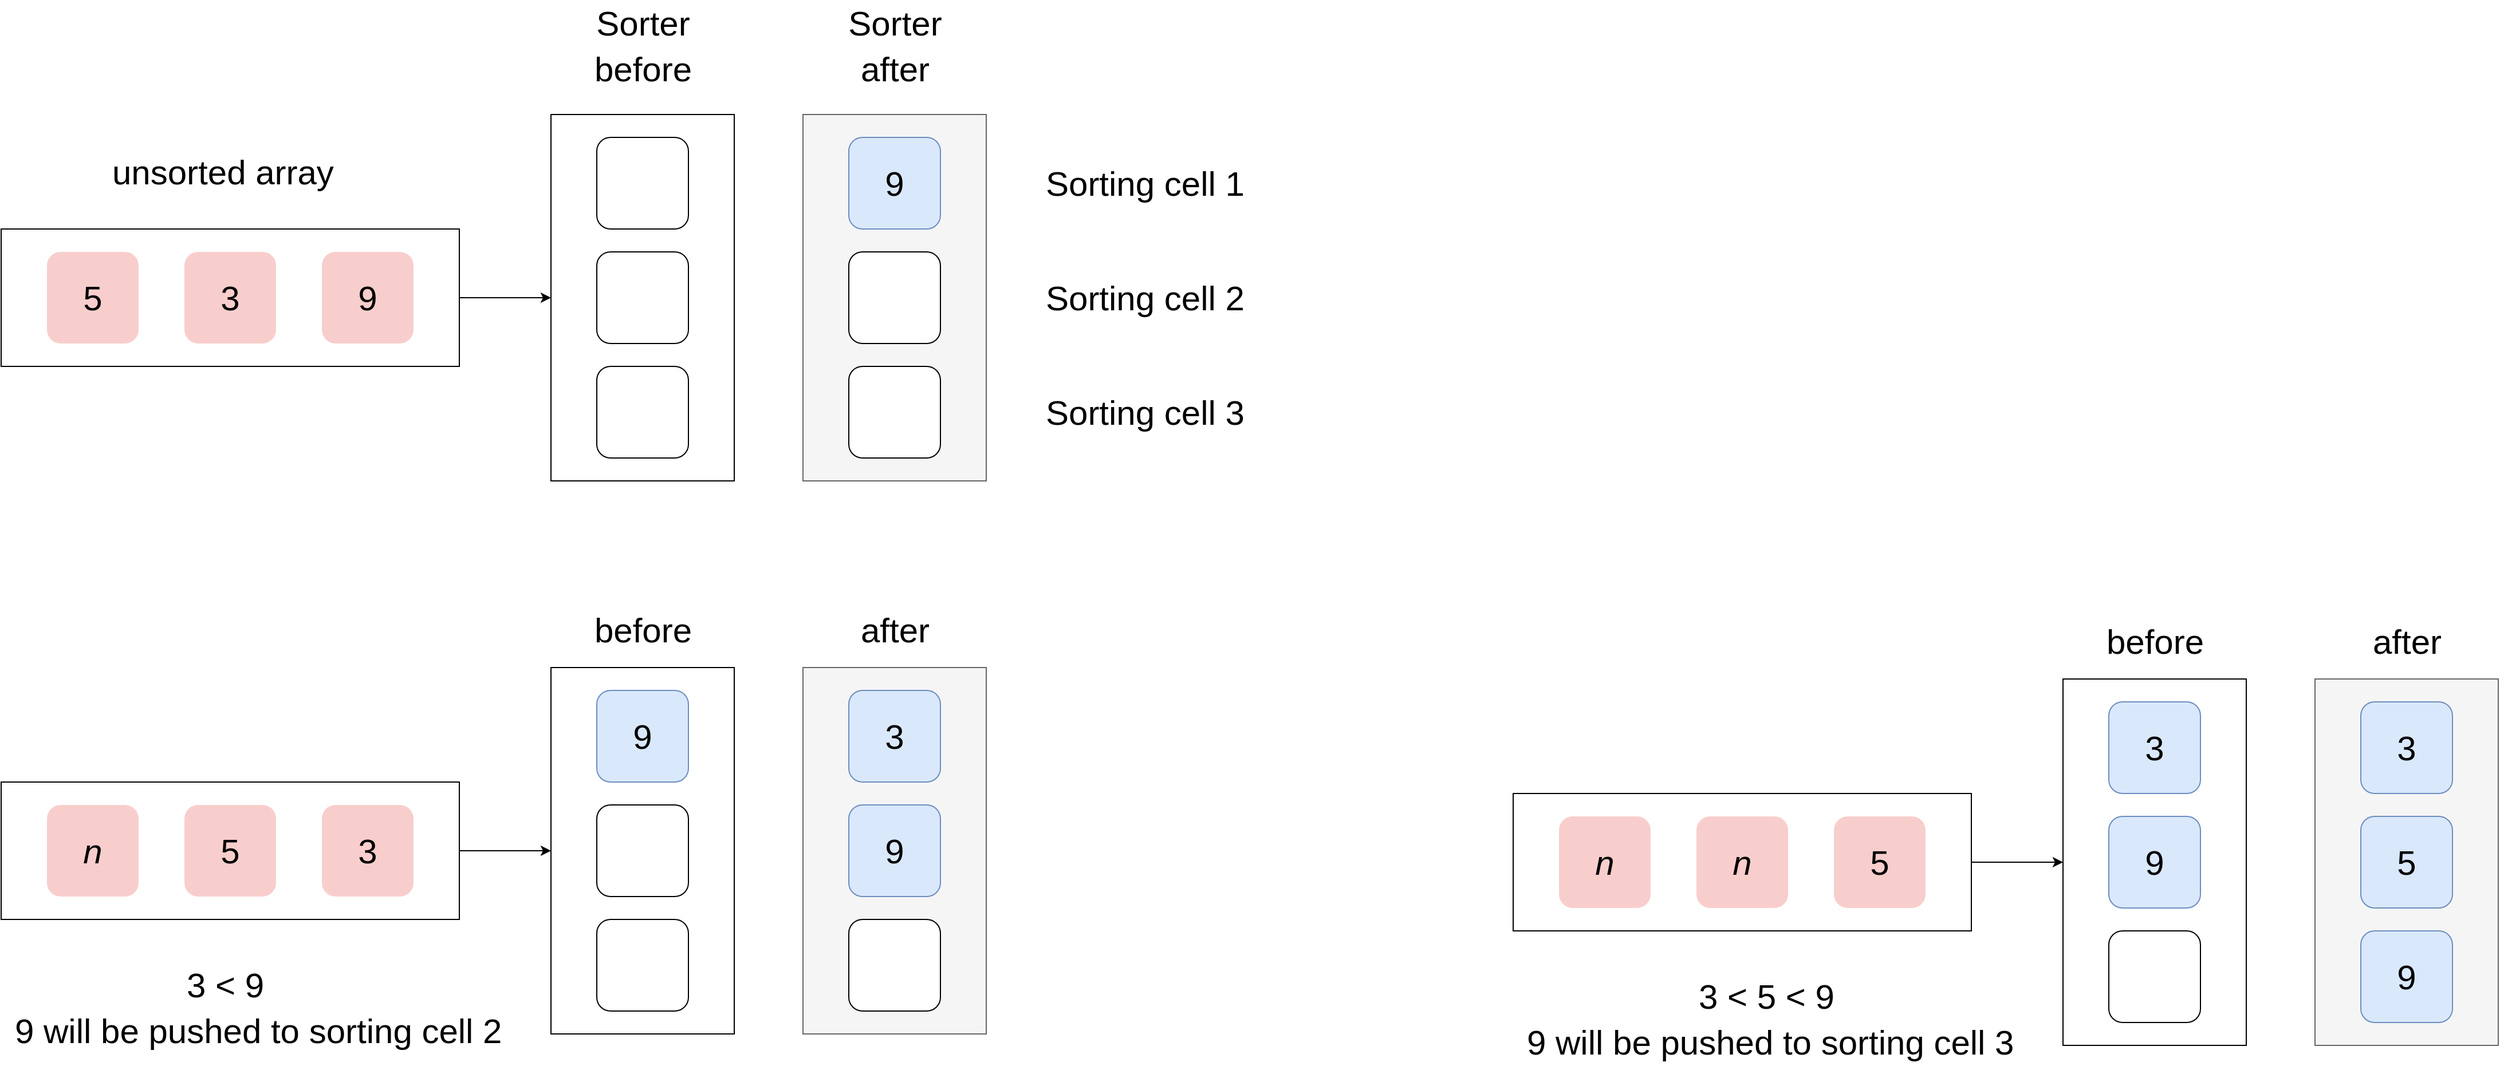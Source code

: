 <mxfile version="13.0.5" type="device"><diagram id="rkjeMD0jAdim5SePTscu" name="Page-1"><mxGraphModel dx="2063" dy="1313" grid="0" gridSize="10" guides="1" tooltips="1" connect="1" arrows="1" fold="1" page="0" pageScale="1" pageWidth="827" pageHeight="1169" math="0" shadow="0"><root><mxCell id="0"/><mxCell id="1" parent="0"/><mxCell id="RyxXHW_LyyRwSXNF8923-9" style="edgeStyle=orthogonalEdgeStyle;rounded=0;orthogonalLoop=1;jettySize=auto;html=1;exitX=1;exitY=0.5;exitDx=0;exitDy=0;entryX=0;entryY=0.5;entryDx=0;entryDy=0;fontSize=30;" edge="1" parent="1" source="RyxXHW_LyyRwSXNF8923-4" target="RyxXHW_LyyRwSXNF8923-5"><mxGeometry relative="1" as="geometry"/></mxCell><mxCell id="RyxXHW_LyyRwSXNF8923-4" value="" style="rounded=0;whiteSpace=wrap;html=1;fontSize=30;" vertex="1" parent="1"><mxGeometry y="-20" width="400" height="120" as="geometry"/></mxCell><mxCell id="RyxXHW_LyyRwSXNF8923-1" value="5" style="rounded=1;whiteSpace=wrap;html=1;fontSize=30;fillColor=#f8cecc;strokeColor=none;" vertex="1" parent="1"><mxGeometry x="40" width="80" height="80" as="geometry"/></mxCell><mxCell id="RyxXHW_LyyRwSXNF8923-2" value="3" style="rounded=1;whiteSpace=wrap;html=1;fontSize=30;fillColor=#f8cecc;strokeColor=none;" vertex="1" parent="1"><mxGeometry x="160" width="80" height="80" as="geometry"/></mxCell><mxCell id="RyxXHW_LyyRwSXNF8923-3" value="9" style="rounded=1;whiteSpace=wrap;html=1;fontSize=30;fillColor=#f8cecc;strokeColor=none;" vertex="1" parent="1"><mxGeometry x="280" width="80" height="80" as="geometry"/></mxCell><mxCell id="RyxXHW_LyyRwSXNF8923-5" value="" style="rounded=0;whiteSpace=wrap;html=1;fontSize=30;" vertex="1" parent="1"><mxGeometry x="480" y="-120" width="160" height="320" as="geometry"/></mxCell><mxCell id="RyxXHW_LyyRwSXNF8923-6" value="" style="rounded=1;whiteSpace=wrap;html=1;fontSize=30;" vertex="1" parent="1"><mxGeometry x="520" y="-100" width="80" height="80" as="geometry"/></mxCell><mxCell id="RyxXHW_LyyRwSXNF8923-7" value="" style="rounded=1;whiteSpace=wrap;html=1;fontSize=30;" vertex="1" parent="1"><mxGeometry x="520" width="80" height="80" as="geometry"/></mxCell><mxCell id="RyxXHW_LyyRwSXNF8923-8" value="" style="rounded=1;whiteSpace=wrap;html=1;fontSize=30;" vertex="1" parent="1"><mxGeometry x="520" y="100" width="80" height="80" as="geometry"/></mxCell><mxCell id="RyxXHW_LyyRwSXNF8923-10" value="Sorter" style="text;html=1;align=center;verticalAlign=middle;resizable=0;points=[];autosize=1;fontSize=30;" vertex="1" parent="1"><mxGeometry x="510" y="-220" width="100" height="40" as="geometry"/></mxCell><mxCell id="RyxXHW_LyyRwSXNF8923-11" value="Sorting cell 1" style="text;html=1;align=left;verticalAlign=middle;resizable=0;points=[];autosize=1;fontSize=30;" vertex="1" parent="1"><mxGeometry x="910" y="-80" width="190" height="40" as="geometry"/></mxCell><mxCell id="RyxXHW_LyyRwSXNF8923-12" value="Sorting cell 2" style="text;html=1;align=left;verticalAlign=middle;resizable=0;points=[];autosize=1;fontSize=30;" vertex="1" parent="1"><mxGeometry x="910" y="20" width="190" height="40" as="geometry"/></mxCell><mxCell id="RyxXHW_LyyRwSXNF8923-13" value="Sorting cell 3" style="text;html=1;align=left;verticalAlign=middle;resizable=0;points=[];autosize=1;fontSize=30;" vertex="1" parent="1"><mxGeometry x="910" y="120" width="190" height="40" as="geometry"/></mxCell><mxCell id="RyxXHW_LyyRwSXNF8923-14" value="unsorted array" style="text;html=1;align=left;verticalAlign=middle;resizable=0;points=[];autosize=1;fontSize=30;" vertex="1" parent="1"><mxGeometry x="95" y="-90" width="210" height="40" as="geometry"/></mxCell><mxCell id="RyxXHW_LyyRwSXNF8923-15" style="edgeStyle=orthogonalEdgeStyle;rounded=0;orthogonalLoop=1;jettySize=auto;html=1;exitX=1;exitY=0.5;exitDx=0;exitDy=0;entryX=0;entryY=0.5;entryDx=0;entryDy=0;fontSize=30;" edge="1" parent="1" source="RyxXHW_LyyRwSXNF8923-16" target="RyxXHW_LyyRwSXNF8923-20"><mxGeometry relative="1" as="geometry"/></mxCell><mxCell id="RyxXHW_LyyRwSXNF8923-16" value="" style="rounded=0;whiteSpace=wrap;html=1;fontSize=30;" vertex="1" parent="1"><mxGeometry y="463" width="400" height="120" as="geometry"/></mxCell><mxCell id="RyxXHW_LyyRwSXNF8923-17" value="&lt;i&gt;n&lt;/i&gt;" style="rounded=1;whiteSpace=wrap;html=1;fontSize=30;fillColor=#f8cecc;strokeColor=none;" vertex="1" parent="1"><mxGeometry x="40" y="483" width="80" height="80" as="geometry"/></mxCell><mxCell id="RyxXHW_LyyRwSXNF8923-18" value="5" style="rounded=1;whiteSpace=wrap;html=1;fontSize=30;fillColor=#f8cecc;strokeColor=none;" vertex="1" parent="1"><mxGeometry x="160" y="483" width="80" height="80" as="geometry"/></mxCell><mxCell id="RyxXHW_LyyRwSXNF8923-19" value="3" style="rounded=1;whiteSpace=wrap;html=1;fontSize=30;fillColor=#f8cecc;strokeColor=none;" vertex="1" parent="1"><mxGeometry x="280" y="483" width="80" height="80" as="geometry"/></mxCell><mxCell id="RyxXHW_LyyRwSXNF8923-20" value="" style="rounded=0;whiteSpace=wrap;html=1;fontSize=30;" vertex="1" parent="1"><mxGeometry x="480" y="363" width="160" height="320" as="geometry"/></mxCell><mxCell id="RyxXHW_LyyRwSXNF8923-21" value="9" style="rounded=1;whiteSpace=wrap;html=1;fontSize=30;fillColor=#dae8fc;strokeColor=#6c8ebf;" vertex="1" parent="1"><mxGeometry x="520" y="383" width="80" height="80" as="geometry"/></mxCell><mxCell id="RyxXHW_LyyRwSXNF8923-22" value="" style="rounded=1;whiteSpace=wrap;html=1;fontSize=30;" vertex="1" parent="1"><mxGeometry x="520" y="483" width="80" height="80" as="geometry"/></mxCell><mxCell id="RyxXHW_LyyRwSXNF8923-23" value="" style="rounded=1;whiteSpace=wrap;html=1;fontSize=30;" vertex="1" parent="1"><mxGeometry x="520" y="583" width="80" height="80" as="geometry"/></mxCell><mxCell id="RyxXHW_LyyRwSXNF8923-29" value="3 &amp;lt; 9" style="text;html=1;align=left;verticalAlign=middle;resizable=0;points=[];autosize=1;fontSize=30;" vertex="1" parent="1"><mxGeometry x="160" y="620" width="80" height="40" as="geometry"/></mxCell><mxCell id="RyxXHW_LyyRwSXNF8923-30" value="9 will be pushed to sorting cell 2" style="text;html=1;align=left;verticalAlign=middle;resizable=0;points=[];autosize=1;fontSize=30;" vertex="1" parent="1"><mxGeometry x="10" y="660" width="440" height="40" as="geometry"/></mxCell><mxCell id="RyxXHW_LyyRwSXNF8923-33" value="" style="rounded=0;whiteSpace=wrap;html=1;fontSize=30;fillColor=#f5f5f5;strokeColor=#666666;fontColor=#333333;" vertex="1" parent="1"><mxGeometry x="700" y="-120" width="160" height="320" as="geometry"/></mxCell><mxCell id="RyxXHW_LyyRwSXNF8923-34" value="9" style="rounded=1;whiteSpace=wrap;html=1;fontSize=30;fillColor=#dae8fc;strokeColor=#6c8ebf;" vertex="1" parent="1"><mxGeometry x="740" y="-100" width="80" height="80" as="geometry"/></mxCell><mxCell id="RyxXHW_LyyRwSXNF8923-35" value="" style="rounded=1;whiteSpace=wrap;html=1;fontSize=30;" vertex="1" parent="1"><mxGeometry x="740" width="80" height="80" as="geometry"/></mxCell><mxCell id="RyxXHW_LyyRwSXNF8923-36" value="" style="rounded=1;whiteSpace=wrap;html=1;fontSize=30;" vertex="1" parent="1"><mxGeometry x="740" y="100" width="80" height="80" as="geometry"/></mxCell><mxCell id="RyxXHW_LyyRwSXNF8923-37" value="Sorter" style="text;html=1;align=center;verticalAlign=middle;resizable=0;points=[];autosize=1;fontSize=30;" vertex="1" parent="1"><mxGeometry x="730" y="-220" width="100" height="40" as="geometry"/></mxCell><mxCell id="RyxXHW_LyyRwSXNF8923-38" value="" style="rounded=0;whiteSpace=wrap;html=1;fontSize=30;fillColor=#f5f5f5;strokeColor=#666666;fontColor=#333333;" vertex="1" parent="1"><mxGeometry x="700" y="363" width="160" height="320" as="geometry"/></mxCell><mxCell id="RyxXHW_LyyRwSXNF8923-39" value="3" style="rounded=1;whiteSpace=wrap;html=1;fontSize=30;fillColor=#dae8fc;strokeColor=#6c8ebf;" vertex="1" parent="1"><mxGeometry x="740" y="383" width="80" height="80" as="geometry"/></mxCell><mxCell id="RyxXHW_LyyRwSXNF8923-40" value="9" style="rounded=1;whiteSpace=wrap;html=1;fontSize=30;fillColor=#dae8fc;strokeColor=#6c8ebf;" vertex="1" parent="1"><mxGeometry x="740" y="483" width="80" height="80" as="geometry"/></mxCell><mxCell id="RyxXHW_LyyRwSXNF8923-41" value="" style="rounded=1;whiteSpace=wrap;html=1;fontSize=30;" vertex="1" parent="1"><mxGeometry x="740" y="583" width="80" height="80" as="geometry"/></mxCell><mxCell id="RyxXHW_LyyRwSXNF8923-43" value="before" style="text;html=1;align=center;verticalAlign=middle;resizable=0;points=[];autosize=1;fontSize=30;" vertex="1" parent="1"><mxGeometry x="510" y="310" width="100" height="40" as="geometry"/></mxCell><mxCell id="RyxXHW_LyyRwSXNF8923-44" value="after" style="text;html=1;align=center;verticalAlign=middle;resizable=0;points=[];autosize=1;fontSize=30;" vertex="1" parent="1"><mxGeometry x="740" y="310" width="80" height="40" as="geometry"/></mxCell><mxCell id="RyxXHW_LyyRwSXNF8923-45" value="before" style="text;html=1;align=center;verticalAlign=middle;resizable=0;points=[];autosize=1;fontSize=30;" vertex="1" parent="1"><mxGeometry x="510" y="-180" width="100" height="40" as="geometry"/></mxCell><mxCell id="RyxXHW_LyyRwSXNF8923-46" value="after" style="text;html=1;align=center;verticalAlign=middle;resizable=0;points=[];autosize=1;fontSize=30;" vertex="1" parent="1"><mxGeometry x="740" y="-180" width="80" height="40" as="geometry"/></mxCell><mxCell id="RyxXHW_LyyRwSXNF8923-47" style="edgeStyle=orthogonalEdgeStyle;rounded=0;orthogonalLoop=1;jettySize=auto;html=1;exitX=1;exitY=0.5;exitDx=0;exitDy=0;entryX=0;entryY=0.5;entryDx=0;entryDy=0;fontSize=30;" edge="1" parent="1" source="RyxXHW_LyyRwSXNF8923-48" target="RyxXHW_LyyRwSXNF8923-52"><mxGeometry relative="1" as="geometry"/></mxCell><mxCell id="RyxXHW_LyyRwSXNF8923-48" value="" style="rounded=0;whiteSpace=wrap;html=1;fontSize=30;" vertex="1" parent="1"><mxGeometry x="1320" y="473" width="400" height="120" as="geometry"/></mxCell><mxCell id="RyxXHW_LyyRwSXNF8923-49" value="&lt;i&gt;n&lt;/i&gt;" style="rounded=1;whiteSpace=wrap;html=1;fontSize=30;fillColor=#f8cecc;strokeColor=none;" vertex="1" parent="1"><mxGeometry x="1360" y="493" width="80" height="80" as="geometry"/></mxCell><mxCell id="RyxXHW_LyyRwSXNF8923-50" value="&lt;i&gt;n&lt;/i&gt;" style="rounded=1;whiteSpace=wrap;html=1;fontSize=30;fillColor=#f8cecc;strokeColor=none;" vertex="1" parent="1"><mxGeometry x="1480" y="493" width="80" height="80" as="geometry"/></mxCell><mxCell id="RyxXHW_LyyRwSXNF8923-51" value="5" style="rounded=1;whiteSpace=wrap;html=1;fontSize=30;fillColor=#f8cecc;strokeColor=none;" vertex="1" parent="1"><mxGeometry x="1600" y="493" width="80" height="80" as="geometry"/></mxCell><mxCell id="RyxXHW_LyyRwSXNF8923-52" value="" style="rounded=0;whiteSpace=wrap;html=1;fontSize=30;" vertex="1" parent="1"><mxGeometry x="1800" y="373" width="160" height="320" as="geometry"/></mxCell><mxCell id="RyxXHW_LyyRwSXNF8923-53" value="3" style="rounded=1;whiteSpace=wrap;html=1;fontSize=30;fillColor=#dae8fc;strokeColor=#6c8ebf;" vertex="1" parent="1"><mxGeometry x="1840" y="393" width="80" height="80" as="geometry"/></mxCell><mxCell id="RyxXHW_LyyRwSXNF8923-54" value="9" style="rounded=1;whiteSpace=wrap;html=1;fontSize=30;fillColor=#dae8fc;strokeColor=#6c8ebf;" vertex="1" parent="1"><mxGeometry x="1840" y="493" width="80" height="80" as="geometry"/></mxCell><mxCell id="RyxXHW_LyyRwSXNF8923-55" value="" style="rounded=1;whiteSpace=wrap;html=1;fontSize=30;" vertex="1" parent="1"><mxGeometry x="1840" y="593" width="80" height="80" as="geometry"/></mxCell><mxCell id="RyxXHW_LyyRwSXNF8923-56" value="3 &amp;lt; 5 &amp;lt; 9" style="text;html=1;align=left;verticalAlign=middle;resizable=0;points=[];autosize=1;fontSize=30;" vertex="1" parent="1"><mxGeometry x="1480" y="630" width="130" height="40" as="geometry"/></mxCell><mxCell id="RyxXHW_LyyRwSXNF8923-57" value="9 will be pushed to sorting cell 3" style="text;html=1;align=left;verticalAlign=middle;resizable=0;points=[];autosize=1;fontSize=30;" vertex="1" parent="1"><mxGeometry x="1330" y="670" width="440" height="40" as="geometry"/></mxCell><mxCell id="RyxXHW_LyyRwSXNF8923-58" value="" style="rounded=0;whiteSpace=wrap;html=1;fontSize=30;fillColor=#f5f5f5;strokeColor=#666666;fontColor=#333333;" vertex="1" parent="1"><mxGeometry x="2020" y="373" width="160" height="320" as="geometry"/></mxCell><mxCell id="RyxXHW_LyyRwSXNF8923-59" value="3" style="rounded=1;whiteSpace=wrap;html=1;fontSize=30;fillColor=#dae8fc;strokeColor=#6c8ebf;" vertex="1" parent="1"><mxGeometry x="2060" y="393" width="80" height="80" as="geometry"/></mxCell><mxCell id="RyxXHW_LyyRwSXNF8923-60" value="5" style="rounded=1;whiteSpace=wrap;html=1;fontSize=30;fillColor=#dae8fc;strokeColor=#6c8ebf;" vertex="1" parent="1"><mxGeometry x="2060" y="493" width="80" height="80" as="geometry"/></mxCell><mxCell id="RyxXHW_LyyRwSXNF8923-61" value="9" style="rounded=1;whiteSpace=wrap;html=1;fontSize=30;fillColor=#dae8fc;strokeColor=#6c8ebf;" vertex="1" parent="1"><mxGeometry x="2060" y="593" width="80" height="80" as="geometry"/></mxCell><mxCell id="RyxXHW_LyyRwSXNF8923-62" value="before" style="text;html=1;align=center;verticalAlign=middle;resizable=0;points=[];autosize=1;fontSize=30;" vertex="1" parent="1"><mxGeometry x="1830" y="320" width="100" height="40" as="geometry"/></mxCell><mxCell id="RyxXHW_LyyRwSXNF8923-63" value="after" style="text;html=1;align=center;verticalAlign=middle;resizable=0;points=[];autosize=1;fontSize=30;" vertex="1" parent="1"><mxGeometry x="2060" y="320" width="80" height="40" as="geometry"/></mxCell></root></mxGraphModel></diagram></mxfile>
